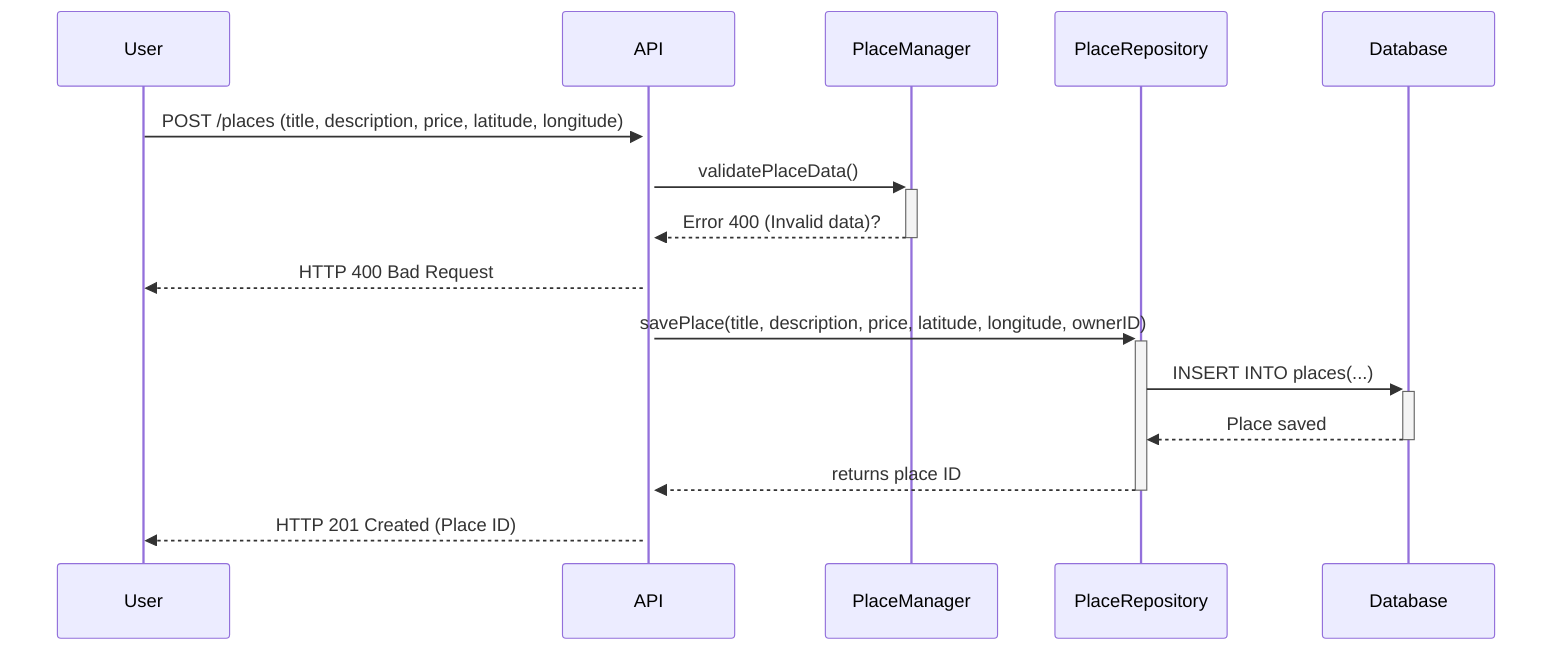 sequenceDiagram
    participant User
    participant API
    participant PlaceManager
    participant PlaceRepository
    participant Database

    User->>+API: POST /places (title, description, price, latitude, longitude)
    API->>+PlaceManager: validatePlaceData()
    PlaceManager-->>-API: Error 400 (Invalid data)?
    API-->>User: HTTP 400 Bad Request

    API->>+PlaceRepository: savePlace(title, description, price, latitude, longitude, ownerID)
    PlaceRepository->>+Database: INSERT INTO places(...)
    Database-->>-PlaceRepository: Place saved

    PlaceRepository-->>-API: returns place ID
    API-->>User: HTTP 201 Created (Place ID)